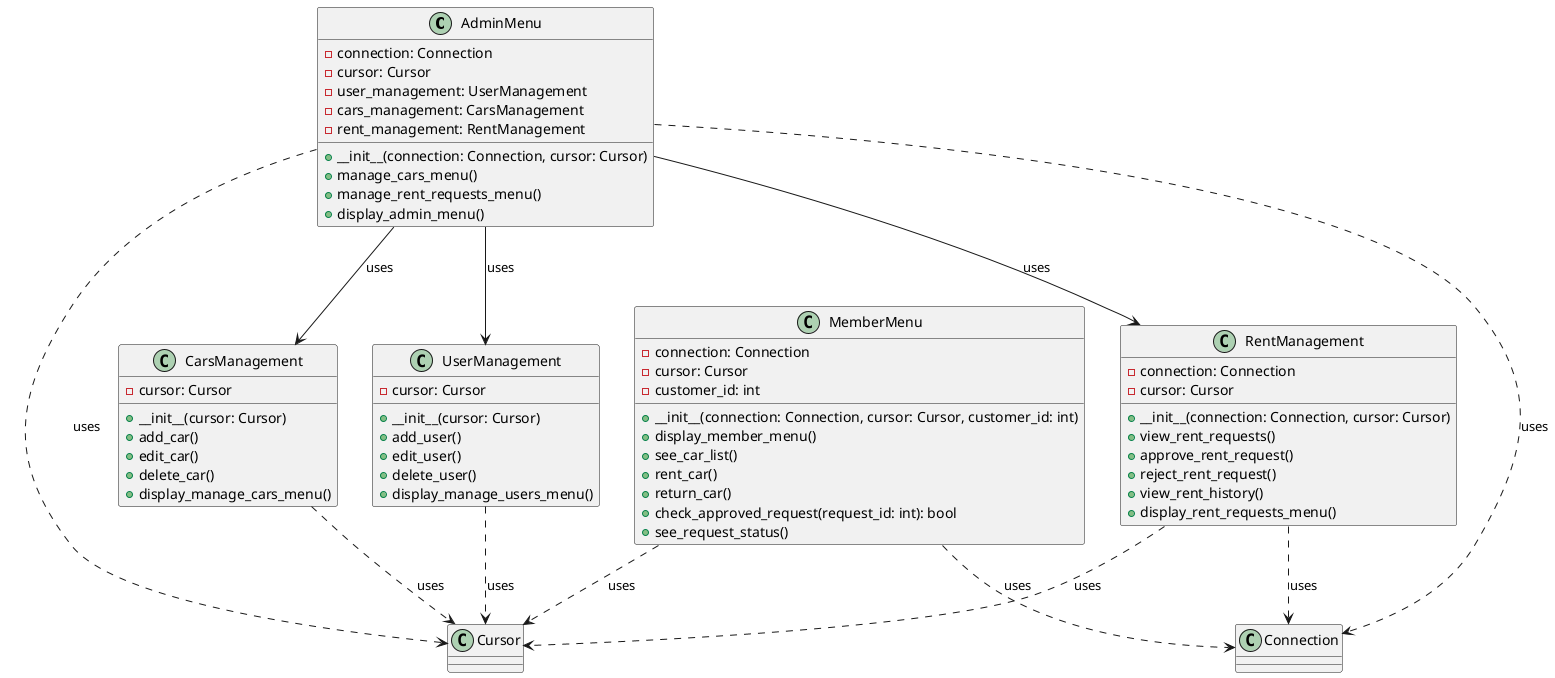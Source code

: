 @startuml class_diagram

class AdminMenu {
    - connection: Connection
    - cursor: Cursor
    - user_management: UserManagement
    - cars_management: CarsManagement
    - rent_management: RentManagement
    + __init__(connection: Connection, cursor: Cursor)
    + manage_cars_menu()
    + manage_rent_requests_menu()
    + display_admin_menu()
}

class UserManagement {
    - cursor: Cursor
    + __init__(cursor: Cursor)
    + add_user()
    + edit_user()
    + delete_user()
    + display_manage_users_menu()
}

class CarsManagement {
    - cursor: Cursor
    + __init__(cursor: Cursor)
    + add_car()
    + edit_car()
    + delete_car()
    + display_manage_cars_menu()
}

class RentManagement {
    - connection: Connection
    - cursor: Cursor
    + __init__(connection: Connection, cursor: Cursor)
    + view_rent_requests()
    + approve_rent_request()
    + reject_rent_request()
    + view_rent_history()
    + display_rent_requests_menu()
}

class MemberMenu {
    - connection: Connection
    - cursor: Cursor
    - customer_id: int
    + __init__(connection: Connection, cursor: Cursor, customer_id: int)
    + display_member_menu()
    + see_car_list()
    + rent_car()
    + return_car()
    + check_approved_request(request_id: int): bool
    + see_request_status()
}

AdminMenu --> UserManagement : uses
AdminMenu --> CarsManagement : uses
AdminMenu --> RentManagement : uses
AdminMenu ..> Connection : uses
AdminMenu ..> Cursor : uses

UserManagement ..> Cursor : uses

CarsManagement ..> Cursor : uses

RentManagement ..> Connection : uses
RentManagement ..> Cursor : uses

MemberMenu ..> Connection : uses
MemberMenu ..> Cursor : uses

@enduml
